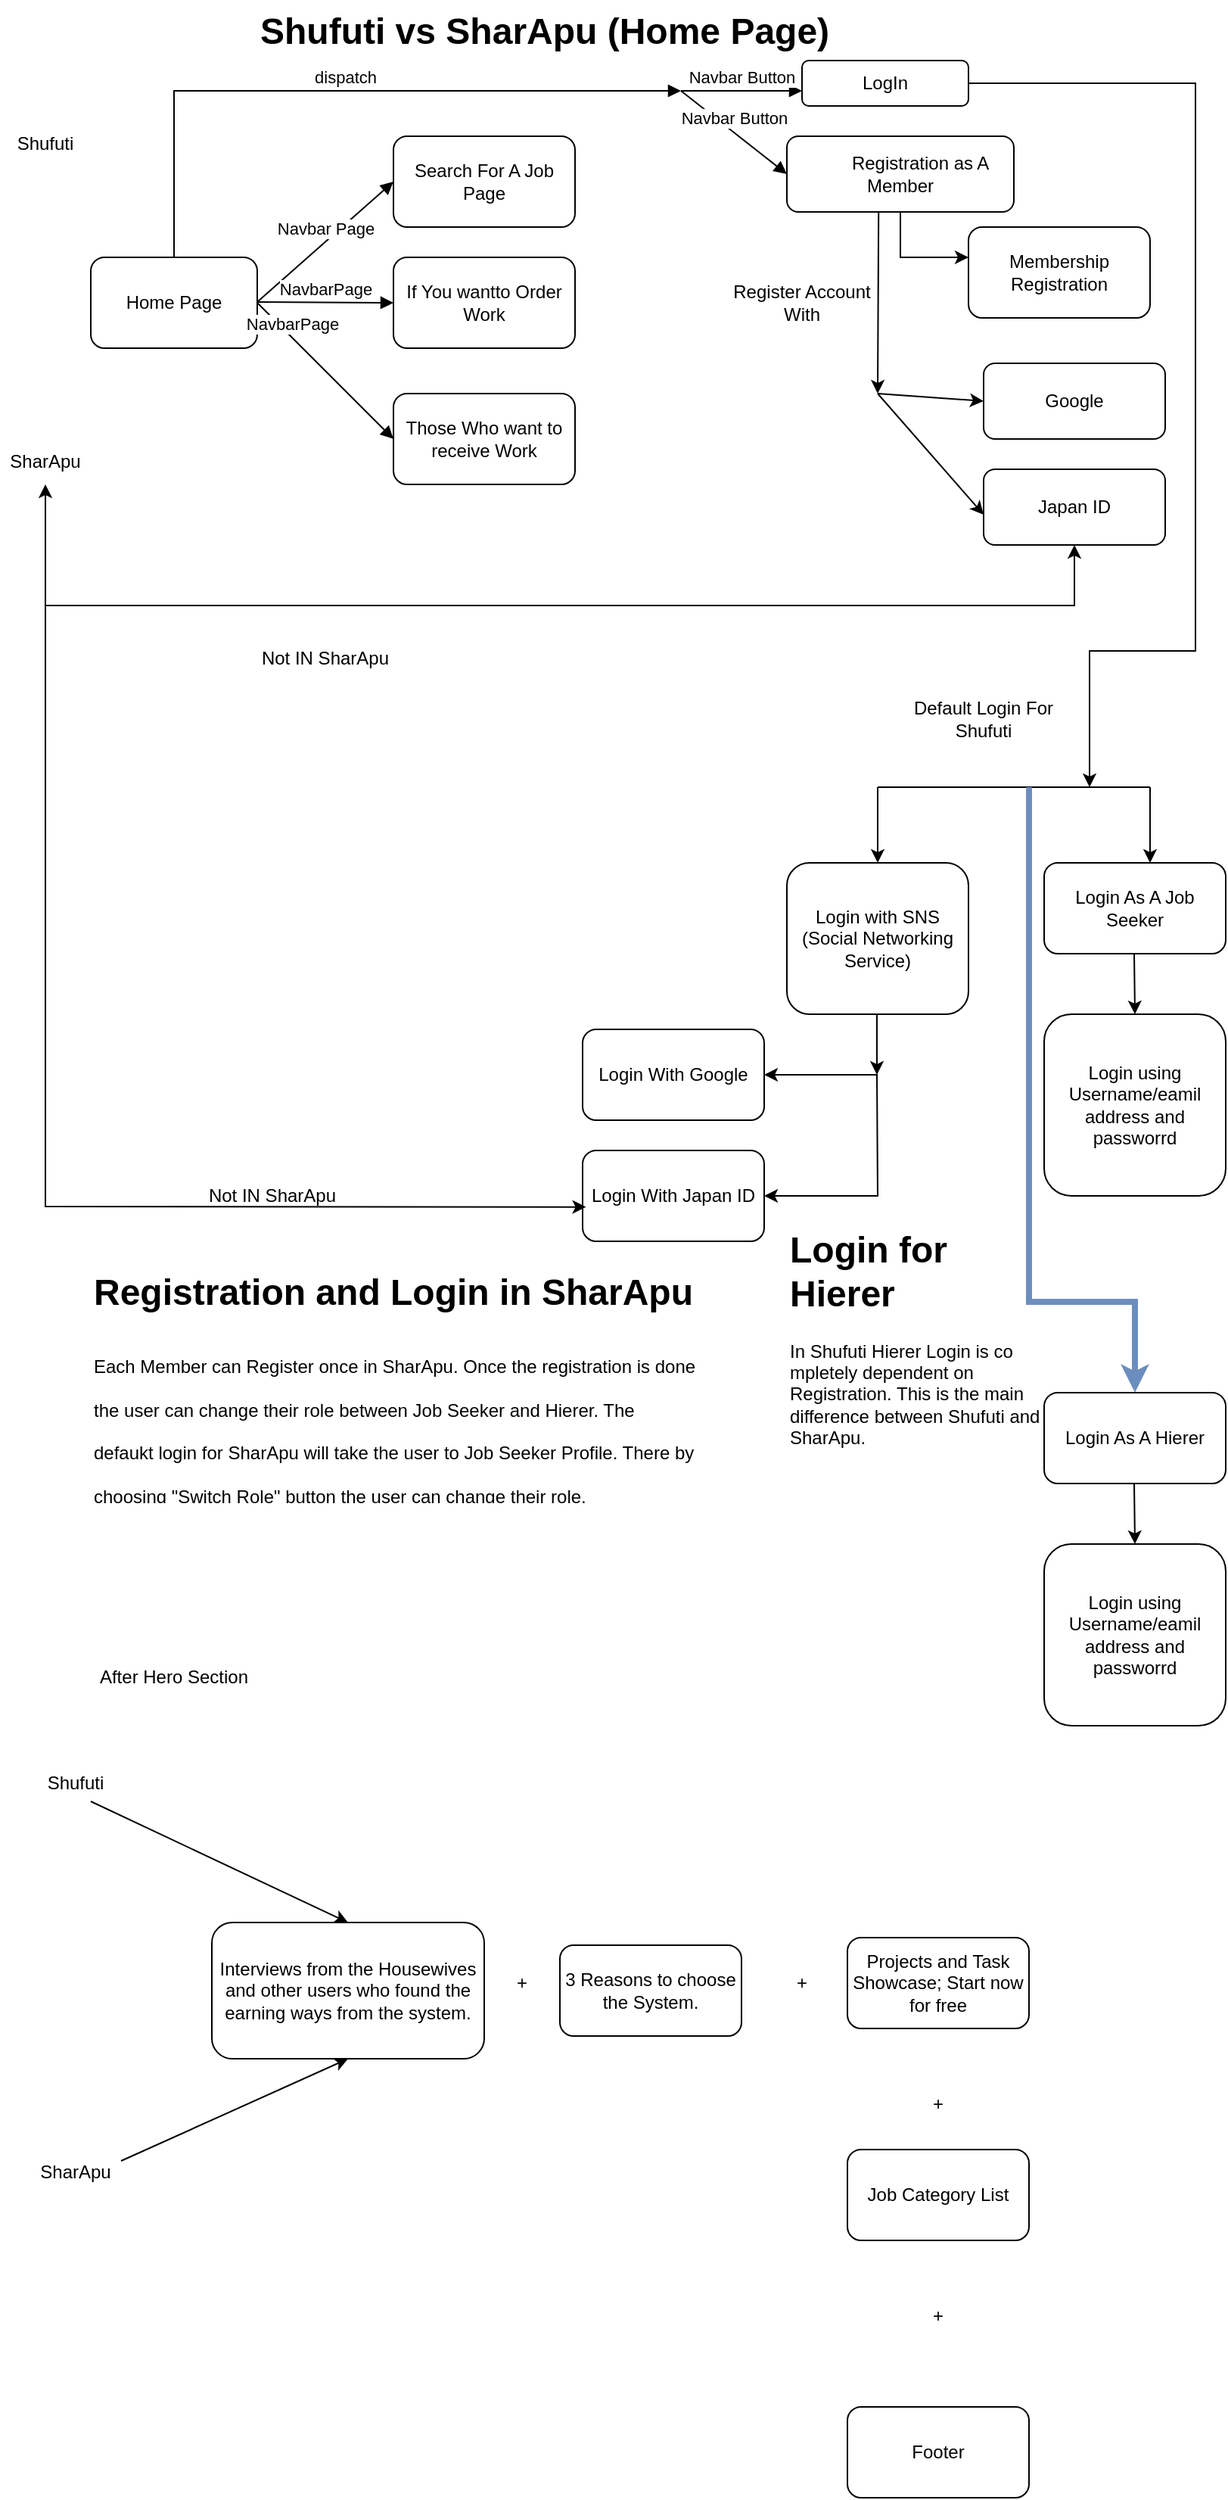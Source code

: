<mxfile version="26.1.3">
  <diagram name="Page-1" id="lSGF1u1k3wypR4kYBdDz">
    <mxGraphModel dx="880" dy="3768" grid="1" gridSize="10" guides="1" tooltips="1" connect="1" arrows="1" fold="1" page="1" pageScale="1" pageWidth="850" pageHeight="1100" math="0" shadow="0">
      <root>
        <mxCell id="0" />
        <mxCell id="1" parent="0" />
        <mxCell id="CFbLDCY4ZLuh2Sqyp-87-1" value="Shufuti" style="text;html=1;align=center;verticalAlign=middle;whiteSpace=wrap;rounded=0;" parent="1" vertex="1">
          <mxGeometry x="40" y="-3190" width="60" height="30" as="geometry" />
        </mxCell>
        <mxCell id="CFbLDCY4ZLuh2Sqyp-87-2" value="SharApu" style="text;html=1;align=center;verticalAlign=middle;whiteSpace=wrap;rounded=0;" parent="1" vertex="1">
          <mxGeometry x="40" y="-2980" width="60" height="30" as="geometry" />
        </mxCell>
        <mxCell id="CFbLDCY4ZLuh2Sqyp-87-4" value="&lt;h1 style=&quot;margin-top: 0px;&quot;&gt;Shufuti vs SharApu (Home Page)&lt;/h1&gt;" style="text;html=1;whiteSpace=wrap;overflow=hidden;rounded=0;" parent="1" vertex="1">
          <mxGeometry x="210" y="-3270" width="390" height="40" as="geometry" />
        </mxCell>
        <mxCell id="CFbLDCY4ZLuh2Sqyp-87-5" value="Home Page" style="rounded=1;whiteSpace=wrap;html=1;" parent="1" vertex="1">
          <mxGeometry x="100" y="-3100" width="110" height="60" as="geometry" />
        </mxCell>
        <mxCell id="CFbLDCY4ZLuh2Sqyp-87-15" value="Search For A Job Page" style="rounded=1;whiteSpace=wrap;html=1;" parent="1" vertex="1">
          <mxGeometry x="300" y="-3180" width="120" height="60" as="geometry" />
        </mxCell>
        <mxCell id="CFbLDCY4ZLuh2Sqyp-87-16" value="If You wantto Order Work" style="rounded=1;whiteSpace=wrap;html=1;" parent="1" vertex="1">
          <mxGeometry x="300" y="-3100" width="120" height="60" as="geometry" />
        </mxCell>
        <mxCell id="CFbLDCY4ZLuh2Sqyp-87-17" value="Those Who want to receive Work" style="rounded=1;whiteSpace=wrap;html=1;" parent="1" vertex="1">
          <mxGeometry x="300" y="-3010" width="120" height="60" as="geometry" />
        </mxCell>
        <mxCell id="CFbLDCY4ZLuh2Sqyp-87-21" value="Navbar Page" style="html=1;verticalAlign=bottom;endArrow=block;curved=0;rounded=0;entryX=0;entryY=0.5;entryDx=0;entryDy=0;" parent="1" target="CFbLDCY4ZLuh2Sqyp-87-15" edge="1">
          <mxGeometry width="80" relative="1" as="geometry">
            <mxPoint x="210" y="-3070.5" as="sourcePoint" />
            <mxPoint x="290" y="-3070.5" as="targetPoint" />
          </mxGeometry>
        </mxCell>
        <mxCell id="CFbLDCY4ZLuh2Sqyp-87-23" value="NavbarPage" style="html=1;verticalAlign=bottom;endArrow=block;curved=0;rounded=0;entryX=0;entryY=0.5;entryDx=0;entryDy=0;" parent="1" target="CFbLDCY4ZLuh2Sqyp-87-16" edge="1">
          <mxGeometry width="80" relative="1" as="geometry">
            <mxPoint x="210" y="-3070.5" as="sourcePoint" />
            <mxPoint x="290" y="-3070.5" as="targetPoint" />
            <mxPoint as="offset" />
          </mxGeometry>
        </mxCell>
        <mxCell id="CFbLDCY4ZLuh2Sqyp-87-28" value="NavbarPage" style="html=1;verticalAlign=bottom;endArrow=block;curved=0;rounded=0;entryX=0;entryY=0.5;entryDx=0;entryDy=0;exitX=1;exitY=0.5;exitDx=0;exitDy=0;" parent="1" source="CFbLDCY4ZLuh2Sqyp-87-5" target="CFbLDCY4ZLuh2Sqyp-87-17" edge="1">
          <mxGeometry x="-0.5" width="80" relative="1" as="geometry">
            <mxPoint x="220" y="-3070" as="sourcePoint" />
            <mxPoint x="410" y="-3070" as="targetPoint" />
            <Array as="points" />
            <mxPoint as="offset" />
          </mxGeometry>
        </mxCell>
        <mxCell id="CFbLDCY4ZLuh2Sqyp-87-30" value="dispatch" style="html=1;verticalAlign=bottom;endArrow=block;curved=0;rounded=0;exitX=0.5;exitY=0;exitDx=0;exitDy=0;" parent="1" source="CFbLDCY4ZLuh2Sqyp-87-5" edge="1">
          <mxGeometry width="80" relative="1" as="geometry">
            <mxPoint x="110" y="-3150" as="sourcePoint" />
            <mxPoint x="490" y="-3210" as="targetPoint" />
            <Array as="points">
              <mxPoint x="155" y="-3210" />
              <mxPoint x="330" y="-3210" />
            </Array>
          </mxGeometry>
        </mxCell>
        <mxCell id="CFbLDCY4ZLuh2Sqyp-87-33" value="Navbar Button" style="html=1;verticalAlign=bottom;endArrow=block;curved=0;rounded=0;" parent="1" edge="1">
          <mxGeometry width="80" relative="1" as="geometry">
            <mxPoint x="490" y="-3210" as="sourcePoint" />
            <mxPoint x="570" y="-3210" as="targetPoint" />
          </mxGeometry>
        </mxCell>
        <mxCell id="CFbLDCY4ZLuh2Sqyp-87-34" value="Navbar Button" style="html=1;verticalAlign=bottom;endArrow=block;curved=0;rounded=0;entryX=0;entryY=0.5;entryDx=0;entryDy=0;" parent="1" target="CFbLDCY4ZLuh2Sqyp-87-37" edge="1">
          <mxGeometry width="80" relative="1" as="geometry">
            <mxPoint x="490" y="-3210" as="sourcePoint" />
            <mxPoint x="570" y="-3170" as="targetPoint" />
          </mxGeometry>
        </mxCell>
        <mxCell id="CFbLDCY4ZLuh2Sqyp-87-35" value="LogIn" style="rounded=1;whiteSpace=wrap;html=1;" parent="1" vertex="1">
          <mxGeometry x="570" y="-3230" width="110" height="30" as="geometry" />
        </mxCell>
        <mxCell id="CFbLDCY4ZLuh2Sqyp-87-37" value="&lt;span style=&quot;white-space: pre;&quot;&gt;&#x9;&lt;/span&gt;Registration as A Member" style="rounded=1;whiteSpace=wrap;html=1;" parent="1" vertex="1">
          <mxGeometry x="560" y="-3180" width="150" height="50" as="geometry" />
        </mxCell>
        <mxCell id="LYz6bHiGzQ8iUIDvPR2v-1" value="" style="endArrow=classic;html=1;rounded=0;exitX=0.5;exitY=1;exitDx=0;exitDy=0;" parent="1" source="CFbLDCY4ZLuh2Sqyp-87-37" edge="1">
          <mxGeometry width="50" height="50" relative="1" as="geometry">
            <mxPoint x="630" y="-3070" as="sourcePoint" />
            <mxPoint x="680" y="-3100" as="targetPoint" />
            <Array as="points">
              <mxPoint x="635" y="-3100" />
            </Array>
          </mxGeometry>
        </mxCell>
        <mxCell id="LYz6bHiGzQ8iUIDvPR2v-3" value="Membership Registration" style="rounded=1;whiteSpace=wrap;html=1;" parent="1" vertex="1">
          <mxGeometry x="680" y="-3120" width="120" height="60" as="geometry" />
        </mxCell>
        <mxCell id="LYz6bHiGzQ8iUIDvPR2v-8" value="Google" style="rounded=1;whiteSpace=wrap;html=1;" parent="1" vertex="1">
          <mxGeometry x="690" y="-3030" width="120" height="50" as="geometry" />
        </mxCell>
        <mxCell id="LYz6bHiGzQ8iUIDvPR2v-10" value="Japan ID" style="rounded=1;whiteSpace=wrap;html=1;" parent="1" vertex="1">
          <mxGeometry x="690" y="-2960" width="120" height="50" as="geometry" />
        </mxCell>
        <mxCell id="LYz6bHiGzQ8iUIDvPR2v-11" value="" style="endArrow=classic;html=1;rounded=0;exitX=0.404;exitY=1;exitDx=0;exitDy=0;exitPerimeter=0;" parent="1" source="CFbLDCY4ZLuh2Sqyp-87-37" edge="1">
          <mxGeometry width="50" height="50" relative="1" as="geometry">
            <mxPoint x="640" y="-3100" as="sourcePoint" />
            <mxPoint x="620" y="-3010" as="targetPoint" />
          </mxGeometry>
        </mxCell>
        <mxCell id="LYz6bHiGzQ8iUIDvPR2v-12" value="" style="endArrow=classic;html=1;rounded=0;entryX=0;entryY=0.5;entryDx=0;entryDy=0;" parent="1" target="LYz6bHiGzQ8iUIDvPR2v-8" edge="1">
          <mxGeometry width="50" height="50" relative="1" as="geometry">
            <mxPoint x="620" y="-3010" as="sourcePoint" />
            <mxPoint x="680" y="-3005" as="targetPoint" />
          </mxGeometry>
        </mxCell>
        <mxCell id="LYz6bHiGzQ8iUIDvPR2v-13" value="" style="endArrow=classic;html=1;rounded=0;entryX=0;entryY=0.6;entryDx=0;entryDy=0;entryPerimeter=0;" parent="1" target="LYz6bHiGzQ8iUIDvPR2v-10" edge="1">
          <mxGeometry width="50" height="50" relative="1" as="geometry">
            <mxPoint x="620" y="-3010" as="sourcePoint" />
            <mxPoint x="680" y="-2940" as="targetPoint" />
          </mxGeometry>
        </mxCell>
        <mxCell id="LYz6bHiGzQ8iUIDvPR2v-14" value="Register Account With" style="text;html=1;align=center;verticalAlign=middle;whiteSpace=wrap;rounded=0;" parent="1" vertex="1">
          <mxGeometry x="510" y="-3085" width="120" height="30" as="geometry" />
        </mxCell>
        <mxCell id="LYz6bHiGzQ8iUIDvPR2v-15" value="" style="endArrow=classic;html=1;rounded=0;" parent="1" edge="1">
          <mxGeometry width="50" height="50" relative="1" as="geometry">
            <mxPoint x="70" y="-2870" as="sourcePoint" />
            <mxPoint x="750" y="-2910" as="targetPoint" />
            <Array as="points">
              <mxPoint x="750" y="-2870" />
            </Array>
          </mxGeometry>
        </mxCell>
        <mxCell id="LYz6bHiGzQ8iUIDvPR2v-16" value="" style="endArrow=classic;html=1;rounded=0;entryX=0.5;entryY=1;entryDx=0;entryDy=0;" parent="1" target="CFbLDCY4ZLuh2Sqyp-87-2" edge="1">
          <mxGeometry width="50" height="50" relative="1" as="geometry">
            <mxPoint x="70" y="-2870" as="sourcePoint" />
            <mxPoint x="180" y="-2900" as="targetPoint" />
          </mxGeometry>
        </mxCell>
        <mxCell id="LYz6bHiGzQ8iUIDvPR2v-17" value="Not IN SharApu" style="text;html=1;align=center;verticalAlign=middle;whiteSpace=wrap;rounded=0;" parent="1" vertex="1">
          <mxGeometry x="200" y="-2850" width="110" height="30" as="geometry" />
        </mxCell>
        <mxCell id="LYz6bHiGzQ8iUIDvPR2v-18" value="" style="endArrow=classic;html=1;rounded=0;exitX=1;exitY=0.5;exitDx=0;exitDy=0;" parent="1" source="CFbLDCY4ZLuh2Sqyp-87-35" edge="1">
          <mxGeometry width="50" height="50" relative="1" as="geometry">
            <mxPoint x="740" y="-3210" as="sourcePoint" />
            <mxPoint x="760" y="-2750" as="targetPoint" />
            <Array as="points">
              <mxPoint x="830" y="-3215" />
              <mxPoint x="830" y="-2890" />
              <mxPoint x="830" y="-2840" />
              <mxPoint x="760" y="-2840" />
            </Array>
          </mxGeometry>
        </mxCell>
        <mxCell id="LYz6bHiGzQ8iUIDvPR2v-19" value="Default Login For Shufuti" style="text;html=1;align=center;verticalAlign=middle;whiteSpace=wrap;rounded=0;" parent="1" vertex="1">
          <mxGeometry x="630" y="-2810" width="120" height="30" as="geometry" />
        </mxCell>
        <mxCell id="LYz6bHiGzQ8iUIDvPR2v-21" value="" style="endArrow=classic;html=1;rounded=0;" parent="1" edge="1">
          <mxGeometry width="50" height="50" relative="1" as="geometry">
            <mxPoint x="800" y="-2750" as="sourcePoint" />
            <mxPoint x="800" y="-2700" as="targetPoint" />
          </mxGeometry>
        </mxCell>
        <mxCell id="LYz6bHiGzQ8iUIDvPR2v-24" value="" style="endArrow=none;html=1;rounded=0;" parent="1" edge="1">
          <mxGeometry width="50" height="50" relative="1" as="geometry">
            <mxPoint x="620" y="-2750" as="sourcePoint" />
            <mxPoint x="800" y="-2750" as="targetPoint" />
          </mxGeometry>
        </mxCell>
        <mxCell id="LYz6bHiGzQ8iUIDvPR2v-25" value="" style="endArrow=classic;html=1;rounded=0;" parent="1" edge="1">
          <mxGeometry width="50" height="50" relative="1" as="geometry">
            <mxPoint x="620" y="-2750" as="sourcePoint" />
            <mxPoint x="620" y="-2700" as="targetPoint" />
          </mxGeometry>
        </mxCell>
        <mxCell id="LYz6bHiGzQ8iUIDvPR2v-26" value="Login As A Job Seeker" style="rounded=1;whiteSpace=wrap;html=1;" parent="1" vertex="1">
          <mxGeometry x="730" y="-2700" width="120" height="60" as="geometry" />
        </mxCell>
        <mxCell id="LYz6bHiGzQ8iUIDvPR2v-28" value="Login using Username/eamil address and passworrd" style="rounded=1;whiteSpace=wrap;html=1;" parent="1" vertex="1">
          <mxGeometry x="730" y="-2600" width="120" height="120" as="geometry" />
        </mxCell>
        <mxCell id="LYz6bHiGzQ8iUIDvPR2v-29" value="" style="endArrow=classic;html=1;rounded=0;entryX=0.5;entryY=0;entryDx=0;entryDy=0;" parent="1" target="LYz6bHiGzQ8iUIDvPR2v-28" edge="1">
          <mxGeometry width="50" height="50" relative="1" as="geometry">
            <mxPoint x="789.5" y="-2640" as="sourcePoint" />
            <mxPoint x="789.5" y="-2610" as="targetPoint" />
          </mxGeometry>
        </mxCell>
        <mxCell id="LYz6bHiGzQ8iUIDvPR2v-30" value="Login with SNS (Social Networking Service)" style="rounded=1;whiteSpace=wrap;html=1;" parent="1" vertex="1">
          <mxGeometry x="560" y="-2700" width="120" height="100" as="geometry" />
        </mxCell>
        <mxCell id="LYz6bHiGzQ8iUIDvPR2v-31" value="" style="endArrow=classic;html=1;rounded=0;" parent="1" edge="1">
          <mxGeometry width="50" height="50" relative="1" as="geometry">
            <mxPoint x="619.5" y="-2600" as="sourcePoint" />
            <mxPoint x="619.5" y="-2560" as="targetPoint" />
          </mxGeometry>
        </mxCell>
        <mxCell id="LYz6bHiGzQ8iUIDvPR2v-32" value="" style="endArrow=classic;html=1;rounded=0;entryX=1;entryY=0.5;entryDx=0;entryDy=0;" parent="1" target="LYz6bHiGzQ8iUIDvPR2v-34" edge="1">
          <mxGeometry width="50" height="50" relative="1" as="geometry">
            <mxPoint x="620" y="-2560" as="sourcePoint" />
            <mxPoint x="550" y="-2560" as="targetPoint" />
          </mxGeometry>
        </mxCell>
        <mxCell id="LYz6bHiGzQ8iUIDvPR2v-33" value="" style="endArrow=classic;html=1;rounded=0;entryX=1;entryY=0.5;entryDx=0;entryDy=0;" parent="1" target="LYz6bHiGzQ8iUIDvPR2v-35" edge="1">
          <mxGeometry width="50" height="50" relative="1" as="geometry">
            <mxPoint x="619.5" y="-2560" as="sourcePoint" />
            <mxPoint x="550" y="-2500" as="targetPoint" />
            <Array as="points">
              <mxPoint x="620" y="-2480" />
            </Array>
          </mxGeometry>
        </mxCell>
        <mxCell id="LYz6bHiGzQ8iUIDvPR2v-34" value="Login With Google" style="rounded=1;whiteSpace=wrap;html=1;" parent="1" vertex="1">
          <mxGeometry x="425" y="-2590" width="120" height="60" as="geometry" />
        </mxCell>
        <mxCell id="LYz6bHiGzQ8iUIDvPR2v-35" value="Login With Japan ID" style="rounded=1;whiteSpace=wrap;html=1;" parent="1" vertex="1">
          <mxGeometry x="425" y="-2510" width="120" height="60" as="geometry" />
        </mxCell>
        <mxCell id="7Wn31qUXqN-l_yLnbQtK-1" value="" style="endArrow=classic;html=1;rounded=0;entryX=0.019;entryY=0.622;entryDx=0;entryDy=0;entryPerimeter=0;" parent="1" target="LYz6bHiGzQ8iUIDvPR2v-35" edge="1">
          <mxGeometry width="50" height="50" relative="1" as="geometry">
            <mxPoint x="70" y="-2870" as="sourcePoint" />
            <mxPoint x="70" y="-2470" as="targetPoint" />
            <Array as="points">
              <mxPoint x="70" y="-2473" />
            </Array>
          </mxGeometry>
        </mxCell>
        <mxCell id="7Wn31qUXqN-l_yLnbQtK-2" value="Not IN SharApu" style="text;html=1;align=center;verticalAlign=middle;whiteSpace=wrap;rounded=0;" parent="1" vertex="1">
          <mxGeometry x="160" y="-2495" width="120" height="30" as="geometry" />
        </mxCell>
        <mxCell id="7Wn31qUXqN-l_yLnbQtK-4" value="&lt;h1 style=&quot;margin-top: 0px;&quot;&gt;Login for Hierer&lt;/h1&gt;&lt;p&gt;In Shufuti Hierer Login is co mpletely dependent on Registration. This is the main difference between Shufuti and SharApu.&lt;/p&gt;" style="text;html=1;whiteSpace=wrap;overflow=hidden;rounded=0;" parent="1" vertex="1">
          <mxGeometry x="560" y="-2465" width="180" height="175" as="geometry" />
        </mxCell>
        <mxCell id="7Wn31qUXqN-l_yLnbQtK-5" value="" style="endArrow=classic;html=1;rounded=0;fillColor=#dae8fc;strokeColor=#6c8ebf;strokeWidth=4;" parent="1" edge="1">
          <mxGeometry width="50" height="50" relative="1" as="geometry">
            <mxPoint x="720" y="-2750" as="sourcePoint" />
            <mxPoint x="790" y="-2350" as="targetPoint" />
            <Array as="points">
              <mxPoint x="720" y="-2410" />
              <mxPoint x="790" y="-2410" />
            </Array>
          </mxGeometry>
        </mxCell>
        <mxCell id="7Wn31qUXqN-l_yLnbQtK-7" value="Login As A Hierer" style="rounded=1;whiteSpace=wrap;html=1;" parent="1" vertex="1">
          <mxGeometry x="730" y="-2350" width="120" height="60" as="geometry" />
        </mxCell>
        <mxCell id="7Wn31qUXqN-l_yLnbQtK-8" value="" style="endArrow=classic;html=1;rounded=0;entryX=0.5;entryY=0;entryDx=0;entryDy=0;" parent="1" edge="1">
          <mxGeometry width="50" height="50" relative="1" as="geometry">
            <mxPoint x="789.5" y="-2290" as="sourcePoint" />
            <mxPoint x="790" y="-2250" as="targetPoint" />
          </mxGeometry>
        </mxCell>
        <mxCell id="7Wn31qUXqN-l_yLnbQtK-9" value="Login using Username/eamil address and passworrd" style="rounded=1;whiteSpace=wrap;html=1;" parent="1" vertex="1">
          <mxGeometry x="730" y="-2250" width="120" height="120" as="geometry" />
        </mxCell>
        <mxCell id="7Wn31qUXqN-l_yLnbQtK-11" value="&lt;h1 style=&quot;margin-top: 0px;&quot;&gt;Registration and Login in SharApu&lt;/h1&gt;&lt;h1 style=&quot;margin-top: 0px;&quot;&gt;&lt;span style=&quot;font-size: 12px; font-weight: 400;&quot;&gt;Each Member can Register once in SharApu. Once the registration is done the user can change their role between Job Seeker and Hierer. The defaukt login for SharApu will take the user to Job Seeker Profile. There by choosing &quot;Switch Role&quot; button the user can change their role.&lt;/span&gt;&lt;/h1&gt;" style="text;html=1;whiteSpace=wrap;overflow=hidden;rounded=0;" parent="1" vertex="1">
          <mxGeometry x="100" y="-2437" width="400" height="157" as="geometry" />
        </mxCell>
        <mxCell id="yBFr3Lubx84lgWoSp2jj-1" value="After Hero Section&lt;div&gt;&lt;br&gt;&lt;/div&gt;" style="text;html=1;align=center;verticalAlign=middle;whiteSpace=wrap;rounded=0;" vertex="1" parent="1">
          <mxGeometry x="90" y="-2170" width="130" height="30" as="geometry" />
        </mxCell>
        <mxCell id="yBFr3Lubx84lgWoSp2jj-2" value="Shufuti&lt;div&gt;&lt;br&gt;&lt;/div&gt;" style="text;html=1;align=center;verticalAlign=middle;whiteSpace=wrap;rounded=0;" vertex="1" parent="1">
          <mxGeometry x="60" y="-2100" width="60" height="30" as="geometry" />
        </mxCell>
        <mxCell id="yBFr3Lubx84lgWoSp2jj-3" value="SharApu" style="text;html=1;align=center;verticalAlign=middle;whiteSpace=wrap;rounded=0;" vertex="1" parent="1">
          <mxGeometry x="60" y="-1850" width="60" height="30" as="geometry" />
        </mxCell>
        <mxCell id="yBFr3Lubx84lgWoSp2jj-4" value="Interviews from the Housewives and other users who found the earning ways from the system." style="rounded=1;whiteSpace=wrap;html=1;" vertex="1" parent="1">
          <mxGeometry x="180" y="-2000" width="180" height="90" as="geometry" />
        </mxCell>
        <mxCell id="yBFr3Lubx84lgWoSp2jj-5" value="" style="endArrow=classic;html=1;rounded=0;entryX=0.5;entryY=1;entryDx=0;entryDy=0;exitX=1;exitY=0.25;exitDx=0;exitDy=0;" edge="1" parent="1" source="yBFr3Lubx84lgWoSp2jj-3" target="yBFr3Lubx84lgWoSp2jj-4">
          <mxGeometry width="50" height="50" relative="1" as="geometry">
            <mxPoint x="130" y="-1870" as="sourcePoint" />
            <mxPoint x="450" y="-2080" as="targetPoint" />
          </mxGeometry>
        </mxCell>
        <mxCell id="yBFr3Lubx84lgWoSp2jj-6" value="" style="endArrow=classic;html=1;rounded=0;entryX=0.5;entryY=0;entryDx=0;entryDy=0;" edge="1" parent="1" target="yBFr3Lubx84lgWoSp2jj-4">
          <mxGeometry width="50" height="50" relative="1" as="geometry">
            <mxPoint x="100" y="-2080" as="sourcePoint" />
            <mxPoint x="150" y="-2130" as="targetPoint" />
          </mxGeometry>
        </mxCell>
        <mxCell id="yBFr3Lubx84lgWoSp2jj-7" value="+" style="text;html=1;align=center;verticalAlign=middle;whiteSpace=wrap;rounded=0;" vertex="1" parent="1">
          <mxGeometry x="360" y="-1970" width="50" height="20" as="geometry" />
        </mxCell>
        <mxCell id="yBFr3Lubx84lgWoSp2jj-8" value="3 Reasons to choose the System." style="rounded=1;whiteSpace=wrap;html=1;" vertex="1" parent="1">
          <mxGeometry x="410" y="-1985" width="120" height="60" as="geometry" />
        </mxCell>
        <mxCell id="yBFr3Lubx84lgWoSp2jj-9" value="+" style="text;html=1;align=center;verticalAlign=middle;whiteSpace=wrap;rounded=0;" vertex="1" parent="1">
          <mxGeometry x="545" y="-1970" width="50" height="20" as="geometry" />
        </mxCell>
        <mxCell id="yBFr3Lubx84lgWoSp2jj-10" value="Projects and Task Showcase; Start now for free" style="rounded=1;whiteSpace=wrap;html=1;" vertex="1" parent="1">
          <mxGeometry x="600" y="-1990" width="120" height="60" as="geometry" />
        </mxCell>
        <mxCell id="yBFr3Lubx84lgWoSp2jj-11" value="+" style="text;html=1;align=center;verticalAlign=middle;whiteSpace=wrap;rounded=0;" vertex="1" parent="1">
          <mxGeometry x="635" y="-1890" width="50" height="20" as="geometry" />
        </mxCell>
        <mxCell id="yBFr3Lubx84lgWoSp2jj-12" value="Job Category List" style="rounded=1;whiteSpace=wrap;html=1;" vertex="1" parent="1">
          <mxGeometry x="600" y="-1850" width="120" height="60" as="geometry" />
        </mxCell>
        <mxCell id="yBFr3Lubx84lgWoSp2jj-13" value="+" style="text;html=1;align=center;verticalAlign=middle;whiteSpace=wrap;rounded=0;" vertex="1" parent="1">
          <mxGeometry x="635" y="-1750" width="50" height="20" as="geometry" />
        </mxCell>
        <mxCell id="yBFr3Lubx84lgWoSp2jj-14" value="Footer" style="rounded=1;whiteSpace=wrap;html=1;" vertex="1" parent="1">
          <mxGeometry x="600" y="-1680" width="120" height="60" as="geometry" />
        </mxCell>
      </root>
    </mxGraphModel>
  </diagram>
</mxfile>
